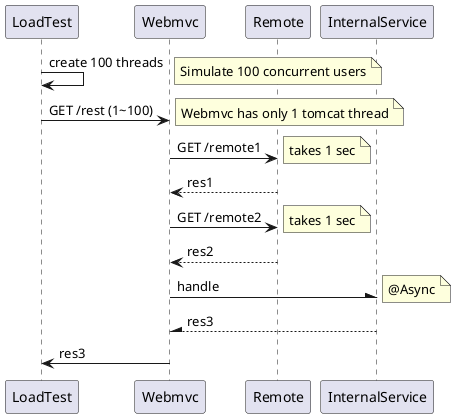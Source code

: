 @startuml

participant LoadTest as a
participant Webmvc as b
participant Remote as c
participant InternalService as d

a -> a: create 100 threads
note right
  Simulate 100 concurrent users
end note
a -> b: GET /rest (1~100)
note right
  Webmvc has only 1 tomcat thread
end note
  b -> c: GET /remote1
  note right
    takes 1 sec
  end note
  b <-- c: res1
  b -> c: GET /remote2
  note right
    takes 1 sec
  end note
b <-- c: res2
  b -\ d: handle
  note right
    @Async
  end note
  b /-- d: res3
a <- b: res3

@enduml